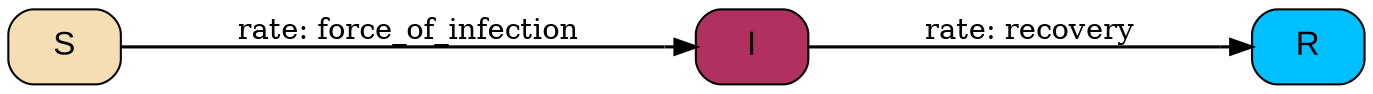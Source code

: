 digraph {
        	rankdir=LR;
        	node[fontsize=16, fontname=Arial, shape=box, style="filled,rounded"];
        	edge[minlen=1.5, penwidth=1.5, tailtooltip="", headtooltip=""];

        	"S" [shape="Mrecord", label="S", tooltip="S (Susceptible):
	suceptible of becoming infected", fillcolor=wheat, style="filled,rounded"] ;
	"I" [shape="Mrecord", label="I", tooltip="I (Infectious):
	infected and able to transmit the disease", fillcolor=maroon, style="filled,rounded"] ;
	"R" [shape="Mrecord", label="R", tooltip="R (Resistant):
	healthy again and resistant to infection", fillcolor=deepskyblue, style="filled,rounded"] ;
	"I" -> "R" [label="rate: recovery", labeltooltip="recovery [parameter]:
	recovery rate (/day)                                                    
	0.1", arrowtail="none", arrowhead="normalnone", dir=both, tooltip="", minlen=3, style="solid"];
	"S" -> "I" [label="rate: force_of_infection", labeltooltip="force_of_infection [parameter]:
	infection function                                                      
	transmission_I * total_I / total_herd", arrowtail="none", arrowhead="normalnone", dir=both, tooltip="", minlen=3, style="solid"];
}
